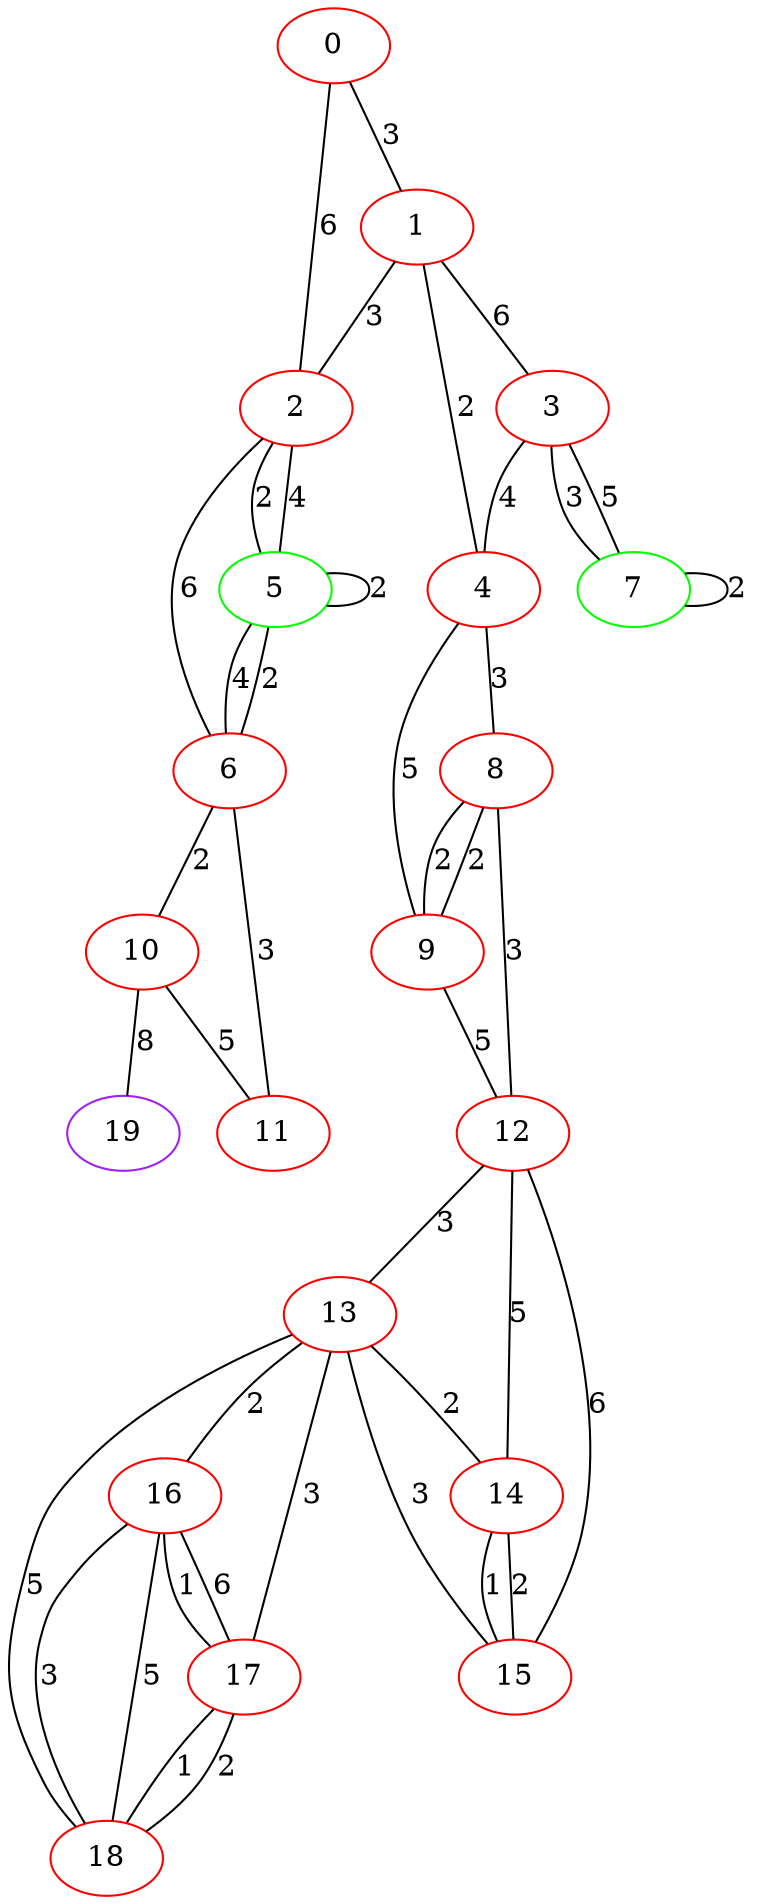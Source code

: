 graph "" {
0 [color=red, weight=1];
1 [color=red, weight=1];
2 [color=red, weight=1];
3 [color=red, weight=1];
4 [color=red, weight=1];
5 [color=green, weight=2];
6 [color=red, weight=1];
7 [color=green, weight=2];
8 [color=red, weight=1];
9 [color=red, weight=1];
10 [color=red, weight=1];
11 [color=red, weight=1];
12 [color=red, weight=1];
13 [color=red, weight=1];
14 [color=red, weight=1];
15 [color=red, weight=1];
16 [color=red, weight=1];
17 [color=red, weight=1];
18 [color=red, weight=1];
19 [color=purple, weight=4];
0 -- 1  [key=0, label=3];
0 -- 2  [key=0, label=6];
1 -- 2  [key=0, label=3];
1 -- 3  [key=0, label=6];
1 -- 4  [key=0, label=2];
2 -- 5  [key=0, label=2];
2 -- 5  [key=1, label=4];
2 -- 6  [key=0, label=6];
3 -- 4  [key=0, label=4];
3 -- 7  [key=0, label=5];
3 -- 7  [key=1, label=3];
4 -- 8  [key=0, label=3];
4 -- 9  [key=0, label=5];
5 -- 5  [key=0, label=2];
5 -- 6  [key=0, label=4];
5 -- 6  [key=1, label=2];
6 -- 11  [key=0, label=3];
6 -- 10  [key=0, label=2];
7 -- 7  [key=0, label=2];
8 -- 9  [key=0, label=2];
8 -- 9  [key=1, label=2];
8 -- 12  [key=0, label=3];
9 -- 12  [key=0, label=5];
10 -- 19  [key=0, label=8];
10 -- 11  [key=0, label=5];
12 -- 13  [key=0, label=3];
12 -- 14  [key=0, label=5];
12 -- 15  [key=0, label=6];
13 -- 14  [key=0, label=2];
13 -- 15  [key=0, label=3];
13 -- 16  [key=0, label=2];
13 -- 17  [key=0, label=3];
13 -- 18  [key=0, label=5];
14 -- 15  [key=0, label=1];
14 -- 15  [key=1, label=2];
16 -- 17  [key=0, label=1];
16 -- 17  [key=1, label=6];
16 -- 18  [key=0, label=3];
16 -- 18  [key=1, label=5];
17 -- 18  [key=0, label=2];
17 -- 18  [key=1, label=1];
}
